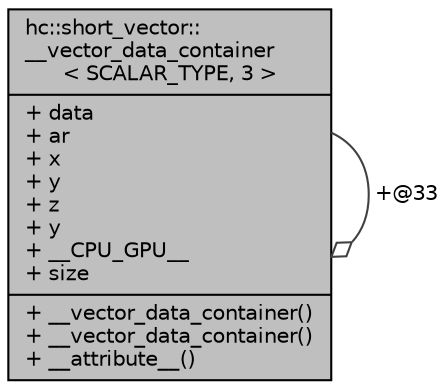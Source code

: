 digraph "hc::short_vector::__vector_data_container&lt; SCALAR_TYPE, 3 &gt;"
{
  edge [fontname="Helvetica",fontsize="10",labelfontname="Helvetica",labelfontsize="10"];
  node [fontname="Helvetica",fontsize="10",shape=record];
  Node1 [label="{hc::short_vector::\l__vector_data_container\l\< SCALAR_TYPE, 3 \>\n|+ data\l+ ar\l+ x\l+ y\l+ z\l+ y\l+ __CPU_GPU__\l+ size\l|+ __vector_data_container()\l+ __vector_data_container()\l+ __attribute__()\l}",height=0.2,width=0.4,color="black", fillcolor="grey75", style="filled", fontcolor="black"];
  Node1 -> Node1 [color="grey25",fontsize="10",style="solid",label=" +@33" ,arrowhead="odiamond",fontname="Helvetica"];
}
